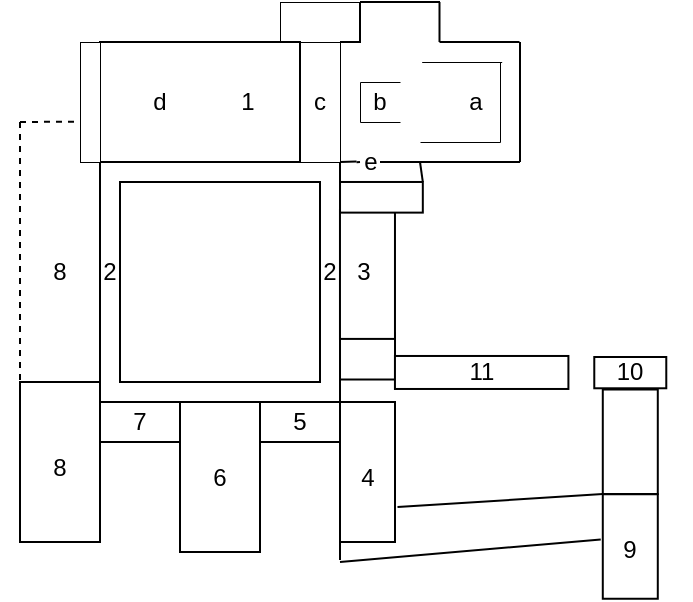 <mxfile version="24.7.17">
  <diagram name="Page-1" id="lYfxhOO7z1cB5b1jiKz8">
    <mxGraphModel dx="1434" dy="871" grid="1" gridSize="10" guides="1" tooltips="1" connect="1" arrows="1" fold="1" page="1" pageScale="1" pageWidth="850" pageHeight="1100" math="0" shadow="0">
      <root>
        <mxCell id="0" />
        <mxCell id="1" parent="0" />
        <mxCell id="oxOS3Tv4ohXXyrB4kl3e-54" value="" style="rounded=0;whiteSpace=wrap;html=1;rotation=90;strokeWidth=0.5;" vertex="1" parent="1">
          <mxGeometry x="380" y="160" width="20" height="40" as="geometry" />
        </mxCell>
        <mxCell id="oxOS3Tv4ohXXyrB4kl3e-1" value="" style="rounded=0;whiteSpace=wrap;html=1;rotation=90;" vertex="1" parent="1">
          <mxGeometry x="220" y="380" width="80" height="40" as="geometry" />
        </mxCell>
        <mxCell id="oxOS3Tv4ohXXyrB4kl3e-2" value="" style="whiteSpace=wrap;html=1;aspect=fixed;" vertex="1" parent="1">
          <mxGeometry x="280" y="250" width="120" height="120" as="geometry" />
        </mxCell>
        <mxCell id="oxOS3Tv4ohXXyrB4kl3e-3" value="" style="whiteSpace=wrap;html=1;aspect=fixed;" vertex="1" parent="1">
          <mxGeometry x="290" y="260" width="100" height="100" as="geometry" />
        </mxCell>
        <mxCell id="oxOS3Tv4ohXXyrB4kl3e-4" value="" style="rounded=0;whiteSpace=wrap;html=1;rotation=90;" vertex="1" parent="1">
          <mxGeometry x="302.5" y="387.5" width="75" height="40" as="geometry" />
        </mxCell>
        <mxCell id="oxOS3Tv4ohXXyrB4kl3e-5" value="" style="rounded=0;whiteSpace=wrap;html=1;rotation=90;" vertex="1" parent="1">
          <mxGeometry x="290" y="360" width="20" height="40" as="geometry" />
        </mxCell>
        <mxCell id="oxOS3Tv4ohXXyrB4kl3e-6" value="" style="rounded=0;whiteSpace=wrap;html=1;rotation=90;" vertex="1" parent="1">
          <mxGeometry x="378.75" y="391.25" width="70" height="27.5" as="geometry" />
        </mxCell>
        <mxCell id="oxOS3Tv4ohXXyrB4kl3e-7" value="" style="rounded=0;whiteSpace=wrap;html=1;rotation=90;" vertex="1" parent="1">
          <mxGeometry x="370" y="360" width="20" height="40" as="geometry" />
        </mxCell>
        <mxCell id="oxOS3Tv4ohXXyrB4kl3e-9" value="" style="endArrow=none;dashed=1;html=1;rounded=0;entryX=0;entryY=1;entryDx=0;entryDy=0;" edge="1" parent="1" target="oxOS3Tv4ohXXyrB4kl3e-1">
          <mxGeometry width="50" height="50" relative="1" as="geometry">
            <mxPoint x="240" y="230" as="sourcePoint" />
            <mxPoint x="240" y="290" as="targetPoint" />
          </mxGeometry>
        </mxCell>
        <mxCell id="oxOS3Tv4ohXXyrB4kl3e-10" value="" style="rounded=0;whiteSpace=wrap;html=1;rotation=90;" vertex="1" parent="1">
          <mxGeometry x="300" y="170" width="60" height="100" as="geometry" />
        </mxCell>
        <mxCell id="oxOS3Tv4ohXXyrB4kl3e-11" value="" style="rounded=0;whiteSpace=wrap;html=1;rotation=90;strokeWidth=0.5;" vertex="1" parent="1">
          <mxGeometry x="360" y="210" width="60" height="20" as="geometry" />
        </mxCell>
        <mxCell id="oxOS3Tv4ohXXyrB4kl3e-13" value="" style="rounded=0;whiteSpace=wrap;html=1;rotation=90;strokeWidth=0.5;" vertex="1" parent="1">
          <mxGeometry x="245" y="215" width="60" height="10" as="geometry" />
        </mxCell>
        <mxCell id="oxOS3Tv4ohXXyrB4kl3e-14" value="" style="endArrow=none;dashed=1;html=1;rounded=0;entryX=0.664;entryY=1.229;entryDx=0;entryDy=0;entryPerimeter=0;" edge="1" parent="1" target="oxOS3Tv4ohXXyrB4kl3e-13">
          <mxGeometry width="50" height="50" relative="1" as="geometry">
            <mxPoint x="240" y="230" as="sourcePoint" />
            <mxPoint x="250" y="370" as="targetPoint" />
          </mxGeometry>
        </mxCell>
        <mxCell id="oxOS3Tv4ohXXyrB4kl3e-15" value="" style="rounded=0;whiteSpace=wrap;html=1;rotation=90;" vertex="1" parent="1">
          <mxGeometry x="402.19" y="333.44" width="23.13" height="27.5" as="geometry" />
        </mxCell>
        <mxCell id="oxOS3Tv4ohXXyrB4kl3e-16" value="" style="rounded=0;whiteSpace=wrap;html=1;rotation=90;" vertex="1" parent="1">
          <mxGeometry x="381.53" y="292.5" width="64.41" height="27.5" as="geometry" />
        </mxCell>
        <mxCell id="oxOS3Tv4ohXXyrB4kl3e-20" value="8" style="text;html=1;align=center;verticalAlign=middle;whiteSpace=wrap;rounded=0;" vertex="1" parent="1">
          <mxGeometry x="230" y="387.5" width="60" height="30" as="geometry" />
        </mxCell>
        <mxCell id="oxOS3Tv4ohXXyrB4kl3e-21" value="7" style="text;html=1;align=center;verticalAlign=middle;whiteSpace=wrap;rounded=0;" vertex="1" parent="1">
          <mxGeometry x="270" y="365" width="60" height="30" as="geometry" />
        </mxCell>
        <mxCell id="oxOS3Tv4ohXXyrB4kl3e-22" value="6" style="text;html=1;align=center;verticalAlign=middle;whiteSpace=wrap;rounded=0;" vertex="1" parent="1">
          <mxGeometry x="310" y="392.5" width="60" height="30" as="geometry" />
        </mxCell>
        <mxCell id="oxOS3Tv4ohXXyrB4kl3e-23" value="5" style="text;html=1;align=center;verticalAlign=middle;whiteSpace=wrap;rounded=0;" vertex="1" parent="1">
          <mxGeometry x="350" y="365" width="60" height="30" as="geometry" />
        </mxCell>
        <mxCell id="oxOS3Tv4ohXXyrB4kl3e-24" value="4" style="text;html=1;align=center;verticalAlign=middle;whiteSpace=wrap;rounded=0;" vertex="1" parent="1">
          <mxGeometry x="383.74" y="392.5" width="60" height="30" as="geometry" />
        </mxCell>
        <mxCell id="oxOS3Tv4ohXXyrB4kl3e-25" value="8" style="text;html=1;align=center;verticalAlign=middle;whiteSpace=wrap;rounded=0;" vertex="1" parent="1">
          <mxGeometry x="230" y="290" width="60" height="30" as="geometry" />
        </mxCell>
        <mxCell id="oxOS3Tv4ohXXyrB4kl3e-26" value="2&lt;span style=&quot;color: rgba(0, 0, 0, 0); font-family: monospace; font-size: 0px; text-align: start; text-wrap: nowrap;&quot;&gt;%3CmxGraphModel%3E%3Croot%3E%3CmxCell%20id%3D%220%22%2F%3E%3CmxCell%20id%3D%221%22%20parent%3D%220%22%2F%3E%3CmxCell%20id%3D%222%22%20value%3D%228%22%20style%3D%22text%3Bhtml%3D1%3Balign%3Dcenter%3BverticalAlign%3Dmiddle%3BwhiteSpace%3Dwrap%3Brounded%3D0%3B%22%20vertex%3D%221%22%20parent%3D%221%22%3E%3CmxGeometry%20x%3D%22230%22%20y%3D%22290%22%20width%3D%2260%22%20height%3D%2230%22%20as%3D%22geometry%22%2F%3E%3C%2FmxCell%3E%3C%2Froot%3E%3C%2FmxGraphModel%3E&lt;/span&gt;" style="text;html=1;align=center;verticalAlign=middle;whiteSpace=wrap;rounded=0;" vertex="1" parent="1">
          <mxGeometry x="255" y="290" width="60" height="30" as="geometry" />
        </mxCell>
        <mxCell id="oxOS3Tv4ohXXyrB4kl3e-27" value="2&lt;span style=&quot;color: rgba(0, 0, 0, 0); font-family: monospace; font-size: 0px; text-align: start; text-wrap: nowrap;&quot;&gt;%3CmxGraphModel%3E%3Croot%3E%3CmxCell%20id%3D%220%22%2F%3E%3CmxCell%20id%3D%221%22%20parent%3D%220%22%2F%3E%3CmxCell%20id%3D%222%22%20value%3D%228%22%20style%3D%22text%3Bhtml%3D1%3Balign%3Dcenter%3BverticalAlign%3Dmiddle%3BwhiteSpace%3Dwrap%3Brounded%3D0%3B%22%20vertex%3D%221%22%20parent%3D%221%22%3E%3CmxGeometry%20x%3D%22230%22%20y%3D%22290%22%20width%3D%2260%22%20height%3D%2230%22%20as%3D%22geometry%22%2F%3E%3C%2FmxCell%3E%3C%2Froot%3E%3C%2FmxGraphModel%3E&lt;/span&gt;" style="text;html=1;align=center;verticalAlign=middle;whiteSpace=wrap;rounded=0;" vertex="1" parent="1">
          <mxGeometry x="365" y="290" width="60" height="30" as="geometry" />
        </mxCell>
        <mxCell id="oxOS3Tv4ohXXyrB4kl3e-28" value="3" style="text;html=1;align=center;verticalAlign=middle;whiteSpace=wrap;rounded=0;" vertex="1" parent="1">
          <mxGeometry x="382.18" y="290" width="60" height="30" as="geometry" />
        </mxCell>
        <mxCell id="oxOS3Tv4ohXXyrB4kl3e-29" value="1" style="text;html=1;align=center;verticalAlign=middle;whiteSpace=wrap;rounded=0;" vertex="1" parent="1">
          <mxGeometry x="323.74" y="205" width="60" height="30" as="geometry" />
        </mxCell>
        <mxCell id="oxOS3Tv4ohXXyrB4kl3e-30" value="d" style="text;html=1;align=center;verticalAlign=middle;whiteSpace=wrap;rounded=0;" vertex="1" parent="1">
          <mxGeometry x="280" y="205" width="60" height="30" as="geometry" />
        </mxCell>
        <mxCell id="oxOS3Tv4ohXXyrB4kl3e-31" value="c" style="text;html=1;align=center;verticalAlign=middle;whiteSpace=wrap;rounded=0;" vertex="1" parent="1">
          <mxGeometry x="385" y="205" width="10" height="30" as="geometry" />
        </mxCell>
        <mxCell id="oxOS3Tv4ohXXyrB4kl3e-32" value="" style="endArrow=none;html=1;rounded=0;entryX=0;entryY=0;entryDx=0;entryDy=0;" edge="1" parent="1" target="oxOS3Tv4ohXXyrB4kl3e-11">
          <mxGeometry width="50" height="50" relative="1" as="geometry">
            <mxPoint x="410" y="190" as="sourcePoint" />
            <mxPoint x="400" y="210" as="targetPoint" />
          </mxGeometry>
        </mxCell>
        <mxCell id="oxOS3Tv4ohXXyrB4kl3e-33" value="" style="endArrow=none;html=1;rounded=0;" edge="1" parent="1">
          <mxGeometry width="50" height="50" relative="1" as="geometry">
            <mxPoint x="410" y="170" as="sourcePoint" />
            <mxPoint x="410" y="190" as="targetPoint" />
          </mxGeometry>
        </mxCell>
        <mxCell id="oxOS3Tv4ohXXyrB4kl3e-34" value="" style="endArrow=none;html=1;rounded=0;" edge="1" parent="1">
          <mxGeometry width="50" height="50" relative="1" as="geometry">
            <mxPoint x="410" y="170" as="sourcePoint" />
            <mxPoint x="450" y="170" as="targetPoint" />
          </mxGeometry>
        </mxCell>
        <mxCell id="oxOS3Tv4ohXXyrB4kl3e-35" value="" style="endArrow=none;html=1;rounded=0;" edge="1" parent="1">
          <mxGeometry width="50" height="50" relative="1" as="geometry">
            <mxPoint x="449.75" y="170" as="sourcePoint" />
            <mxPoint x="449.75" y="190" as="targetPoint" />
          </mxGeometry>
        </mxCell>
        <mxCell id="oxOS3Tv4ohXXyrB4kl3e-36" value="" style="endArrow=none;html=1;rounded=0;" edge="1" parent="1">
          <mxGeometry width="50" height="50" relative="1" as="geometry">
            <mxPoint x="449.75" y="190" as="sourcePoint" />
            <mxPoint x="489.75" y="190" as="targetPoint" />
          </mxGeometry>
        </mxCell>
        <mxCell id="oxOS3Tv4ohXXyrB4kl3e-37" value="" style="rounded=0;whiteSpace=wrap;html=1;rotation=90;" vertex="1" parent="1">
          <mxGeometry x="413.05" y="246.95" width="15.32" height="41.4" as="geometry" />
        </mxCell>
        <mxCell id="oxOS3Tv4ohXXyrB4kl3e-38" value="" style="endArrow=none;html=1;rounded=0;" edge="1" parent="1">
          <mxGeometry width="50" height="50" relative="1" as="geometry">
            <mxPoint x="430" y="250" as="sourcePoint" />
            <mxPoint x="490" y="250" as="targetPoint" />
          </mxGeometry>
        </mxCell>
        <mxCell id="oxOS3Tv4ohXXyrB4kl3e-40" value="" style="rounded=0;whiteSpace=wrap;html=1;rotation=90;" vertex="1" parent="1">
          <mxGeometry x="462.59" y="311.87" width="16.5" height="86.73" as="geometry" />
        </mxCell>
        <mxCell id="oxOS3Tv4ohXXyrB4kl3e-41" value="" style="rounded=0;whiteSpace=wrap;html=1;rotation=90;" vertex="1" parent="1">
          <mxGeometry x="537.32" y="337.32" width="15.64" height="36" as="geometry" />
        </mxCell>
        <mxCell id="oxOS3Tv4ohXXyrB4kl3e-42" value="11" style="text;html=1;align=center;verticalAlign=middle;whiteSpace=wrap;rounded=0;" vertex="1" parent="1">
          <mxGeometry x="440.84" y="340.32" width="60" height="30" as="geometry" />
        </mxCell>
        <mxCell id="oxOS3Tv4ohXXyrB4kl3e-43" value="10" style="text;html=1;align=center;verticalAlign=middle;whiteSpace=wrap;rounded=0;" vertex="1" parent="1">
          <mxGeometry x="515.14" y="340" width="60" height="30" as="geometry" />
        </mxCell>
        <mxCell id="oxOS3Tv4ohXXyrB4kl3e-44" value="" style="rounded=0;whiteSpace=wrap;html=1;rotation=90;" vertex="1" parent="1">
          <mxGeometry x="519.02" y="376.13" width="52.25" height="27.5" as="geometry" />
        </mxCell>
        <mxCell id="oxOS3Tv4ohXXyrB4kl3e-45" value="" style="endArrow=none;html=1;rounded=0;exitX=0.75;exitY=1;exitDx=0;exitDy=0;entryX=1;entryY=1;entryDx=0;entryDy=0;" edge="1" parent="1" source="oxOS3Tv4ohXXyrB4kl3e-24" target="oxOS3Tv4ohXXyrB4kl3e-44">
          <mxGeometry width="50" height="50" relative="1" as="geometry">
            <mxPoint x="110" y="460" as="sourcePoint" />
            <mxPoint x="160" y="410" as="targetPoint" />
          </mxGeometry>
        </mxCell>
        <mxCell id="oxOS3Tv4ohXXyrB4kl3e-46" value="" style="rounded=0;whiteSpace=wrap;html=1;rotation=90;" vertex="1" parent="1">
          <mxGeometry x="519.02" y="428.5" width="52.25" height="27.5" as="geometry" />
        </mxCell>
        <mxCell id="oxOS3Tv4ohXXyrB4kl3e-47" value="" style="endArrow=none;html=1;rounded=0;entryX=1;entryY=1;entryDx=0;entryDy=0;" edge="1" parent="1">
          <mxGeometry width="50" height="50" relative="1" as="geometry">
            <mxPoint x="400" y="450" as="sourcePoint" />
            <mxPoint x="530.37" y="438.75" as="targetPoint" />
          </mxGeometry>
        </mxCell>
        <mxCell id="oxOS3Tv4ohXXyrB4kl3e-48" value="" style="endArrow=none;html=1;rounded=0;entryX=1;entryY=1;entryDx=0;entryDy=0;" edge="1" parent="1" target="oxOS3Tv4ohXXyrB4kl3e-6">
          <mxGeometry width="50" height="50" relative="1" as="geometry">
            <mxPoint x="400" y="449" as="sourcePoint" />
            <mxPoint x="420" y="460" as="targetPoint" />
          </mxGeometry>
        </mxCell>
        <mxCell id="oxOS3Tv4ohXXyrB4kl3e-49" value="9" style="text;html=1;align=center;verticalAlign=middle;whiteSpace=wrap;rounded=0;" vertex="1" parent="1">
          <mxGeometry x="515.14" y="428.5" width="60" height="30" as="geometry" />
        </mxCell>
        <mxCell id="oxOS3Tv4ohXXyrB4kl3e-50" value="" style="endArrow=none;html=1;rounded=0;" edge="1" parent="1" source="oxOS3Tv4ohXXyrB4kl3e-52">
          <mxGeometry width="50" height="50" relative="1" as="geometry">
            <mxPoint x="400" y="250" as="sourcePoint" />
            <mxPoint x="410" y="250" as="targetPoint" />
          </mxGeometry>
        </mxCell>
        <mxCell id="oxOS3Tv4ohXXyrB4kl3e-53" value="" style="endArrow=none;html=1;rounded=0;" edge="1" parent="1">
          <mxGeometry width="50" height="50" relative="1" as="geometry">
            <mxPoint x="420" y="250" as="sourcePoint" />
            <mxPoint x="430" y="250" as="targetPoint" />
          </mxGeometry>
        </mxCell>
        <mxCell id="oxOS3Tv4ohXXyrB4kl3e-55" value="" style="endArrow=none;html=1;rounded=0;" edge="1" parent="1">
          <mxGeometry width="50" height="50" relative="1" as="geometry">
            <mxPoint x="490" y="250" as="sourcePoint" />
            <mxPoint x="490" y="190" as="targetPoint" />
          </mxGeometry>
        </mxCell>
        <mxCell id="oxOS3Tv4ohXXyrB4kl3e-56" value="" style="endArrow=none;html=1;rounded=0;strokeWidth=0.5;" edge="1" parent="1">
          <mxGeometry width="50" height="50" relative="1" as="geometry">
            <mxPoint x="410" y="230" as="sourcePoint" />
            <mxPoint x="410" y="210" as="targetPoint" />
          </mxGeometry>
        </mxCell>
        <mxCell id="oxOS3Tv4ohXXyrB4kl3e-57" value="" style="endArrow=none;html=1;rounded=0;strokeWidth=0.5;" edge="1" parent="1">
          <mxGeometry width="50" height="50" relative="1" as="geometry">
            <mxPoint x="430" y="210" as="sourcePoint" />
            <mxPoint x="410" y="210" as="targetPoint" />
          </mxGeometry>
        </mxCell>
        <mxCell id="oxOS3Tv4ohXXyrB4kl3e-58" value="" style="endArrow=none;html=1;rounded=0;strokeWidth=0.5;" edge="1" parent="1">
          <mxGeometry width="50" height="50" relative="1" as="geometry">
            <mxPoint x="430" y="230" as="sourcePoint" />
            <mxPoint x="410" y="230" as="targetPoint" />
          </mxGeometry>
        </mxCell>
        <mxCell id="oxOS3Tv4ohXXyrB4kl3e-60" value="" style="endArrow=none;html=1;rounded=0;strokeWidth=0.5;" edge="1" parent="1">
          <mxGeometry width="50" height="50" relative="1" as="geometry">
            <mxPoint x="480" y="240" as="sourcePoint" />
            <mxPoint x="480" y="200" as="targetPoint" />
          </mxGeometry>
        </mxCell>
        <mxCell id="oxOS3Tv4ohXXyrB4kl3e-62" value="" style="endArrow=none;html=1;rounded=0;strokeWidth=0.5;" edge="1" parent="1">
          <mxGeometry width="50" height="50" relative="1" as="geometry">
            <mxPoint x="440" y="240" as="sourcePoint" />
            <mxPoint x="480" y="240" as="targetPoint" />
          </mxGeometry>
        </mxCell>
        <mxCell id="oxOS3Tv4ohXXyrB4kl3e-63" value="" style="endArrow=none;html=1;rounded=0;strokeWidth=0.5;" edge="1" parent="1">
          <mxGeometry width="50" height="50" relative="1" as="geometry">
            <mxPoint x="440.84" y="200" as="sourcePoint" />
            <mxPoint x="480.84" y="200" as="targetPoint" />
          </mxGeometry>
        </mxCell>
        <mxCell id="oxOS3Tv4ohXXyrB4kl3e-64" value="" style="endArrow=none;html=1;rounded=0;" edge="1" parent="1" target="oxOS3Tv4ohXXyrB4kl3e-52">
          <mxGeometry width="50" height="50" relative="1" as="geometry">
            <mxPoint x="400" y="250" as="sourcePoint" />
            <mxPoint x="410" y="250" as="targetPoint" />
          </mxGeometry>
        </mxCell>
        <mxCell id="oxOS3Tv4ohXXyrB4kl3e-52" value="e" style="text;html=1;align=center;verticalAlign=middle;whiteSpace=wrap;rounded=0;" vertex="1" parent="1">
          <mxGeometry x="408.26" y="242" width="15" height="15" as="geometry" />
        </mxCell>
        <mxCell id="oxOS3Tv4ohXXyrB4kl3e-65" value="" style="endArrow=none;html=1;rounded=0;entryX=0;entryY=0;entryDx=0;entryDy=0;" edge="1" parent="1" target="oxOS3Tv4ohXXyrB4kl3e-37">
          <mxGeometry width="50" height="50" relative="1" as="geometry">
            <mxPoint x="440" y="250" as="sourcePoint" />
            <mxPoint x="500" y="260" as="targetPoint" />
          </mxGeometry>
        </mxCell>
        <mxCell id="oxOS3Tv4ohXXyrB4kl3e-66" value="b" style="text;html=1;align=center;verticalAlign=middle;whiteSpace=wrap;rounded=0;" vertex="1" parent="1">
          <mxGeometry x="415" y="205" width="10" height="30" as="geometry" />
        </mxCell>
        <mxCell id="oxOS3Tv4ohXXyrB4kl3e-67" value="a" style="text;html=1;align=center;verticalAlign=middle;whiteSpace=wrap;rounded=0;" vertex="1" parent="1">
          <mxGeometry x="462.59" y="205" width="10" height="30" as="geometry" />
        </mxCell>
      </root>
    </mxGraphModel>
  </diagram>
</mxfile>
